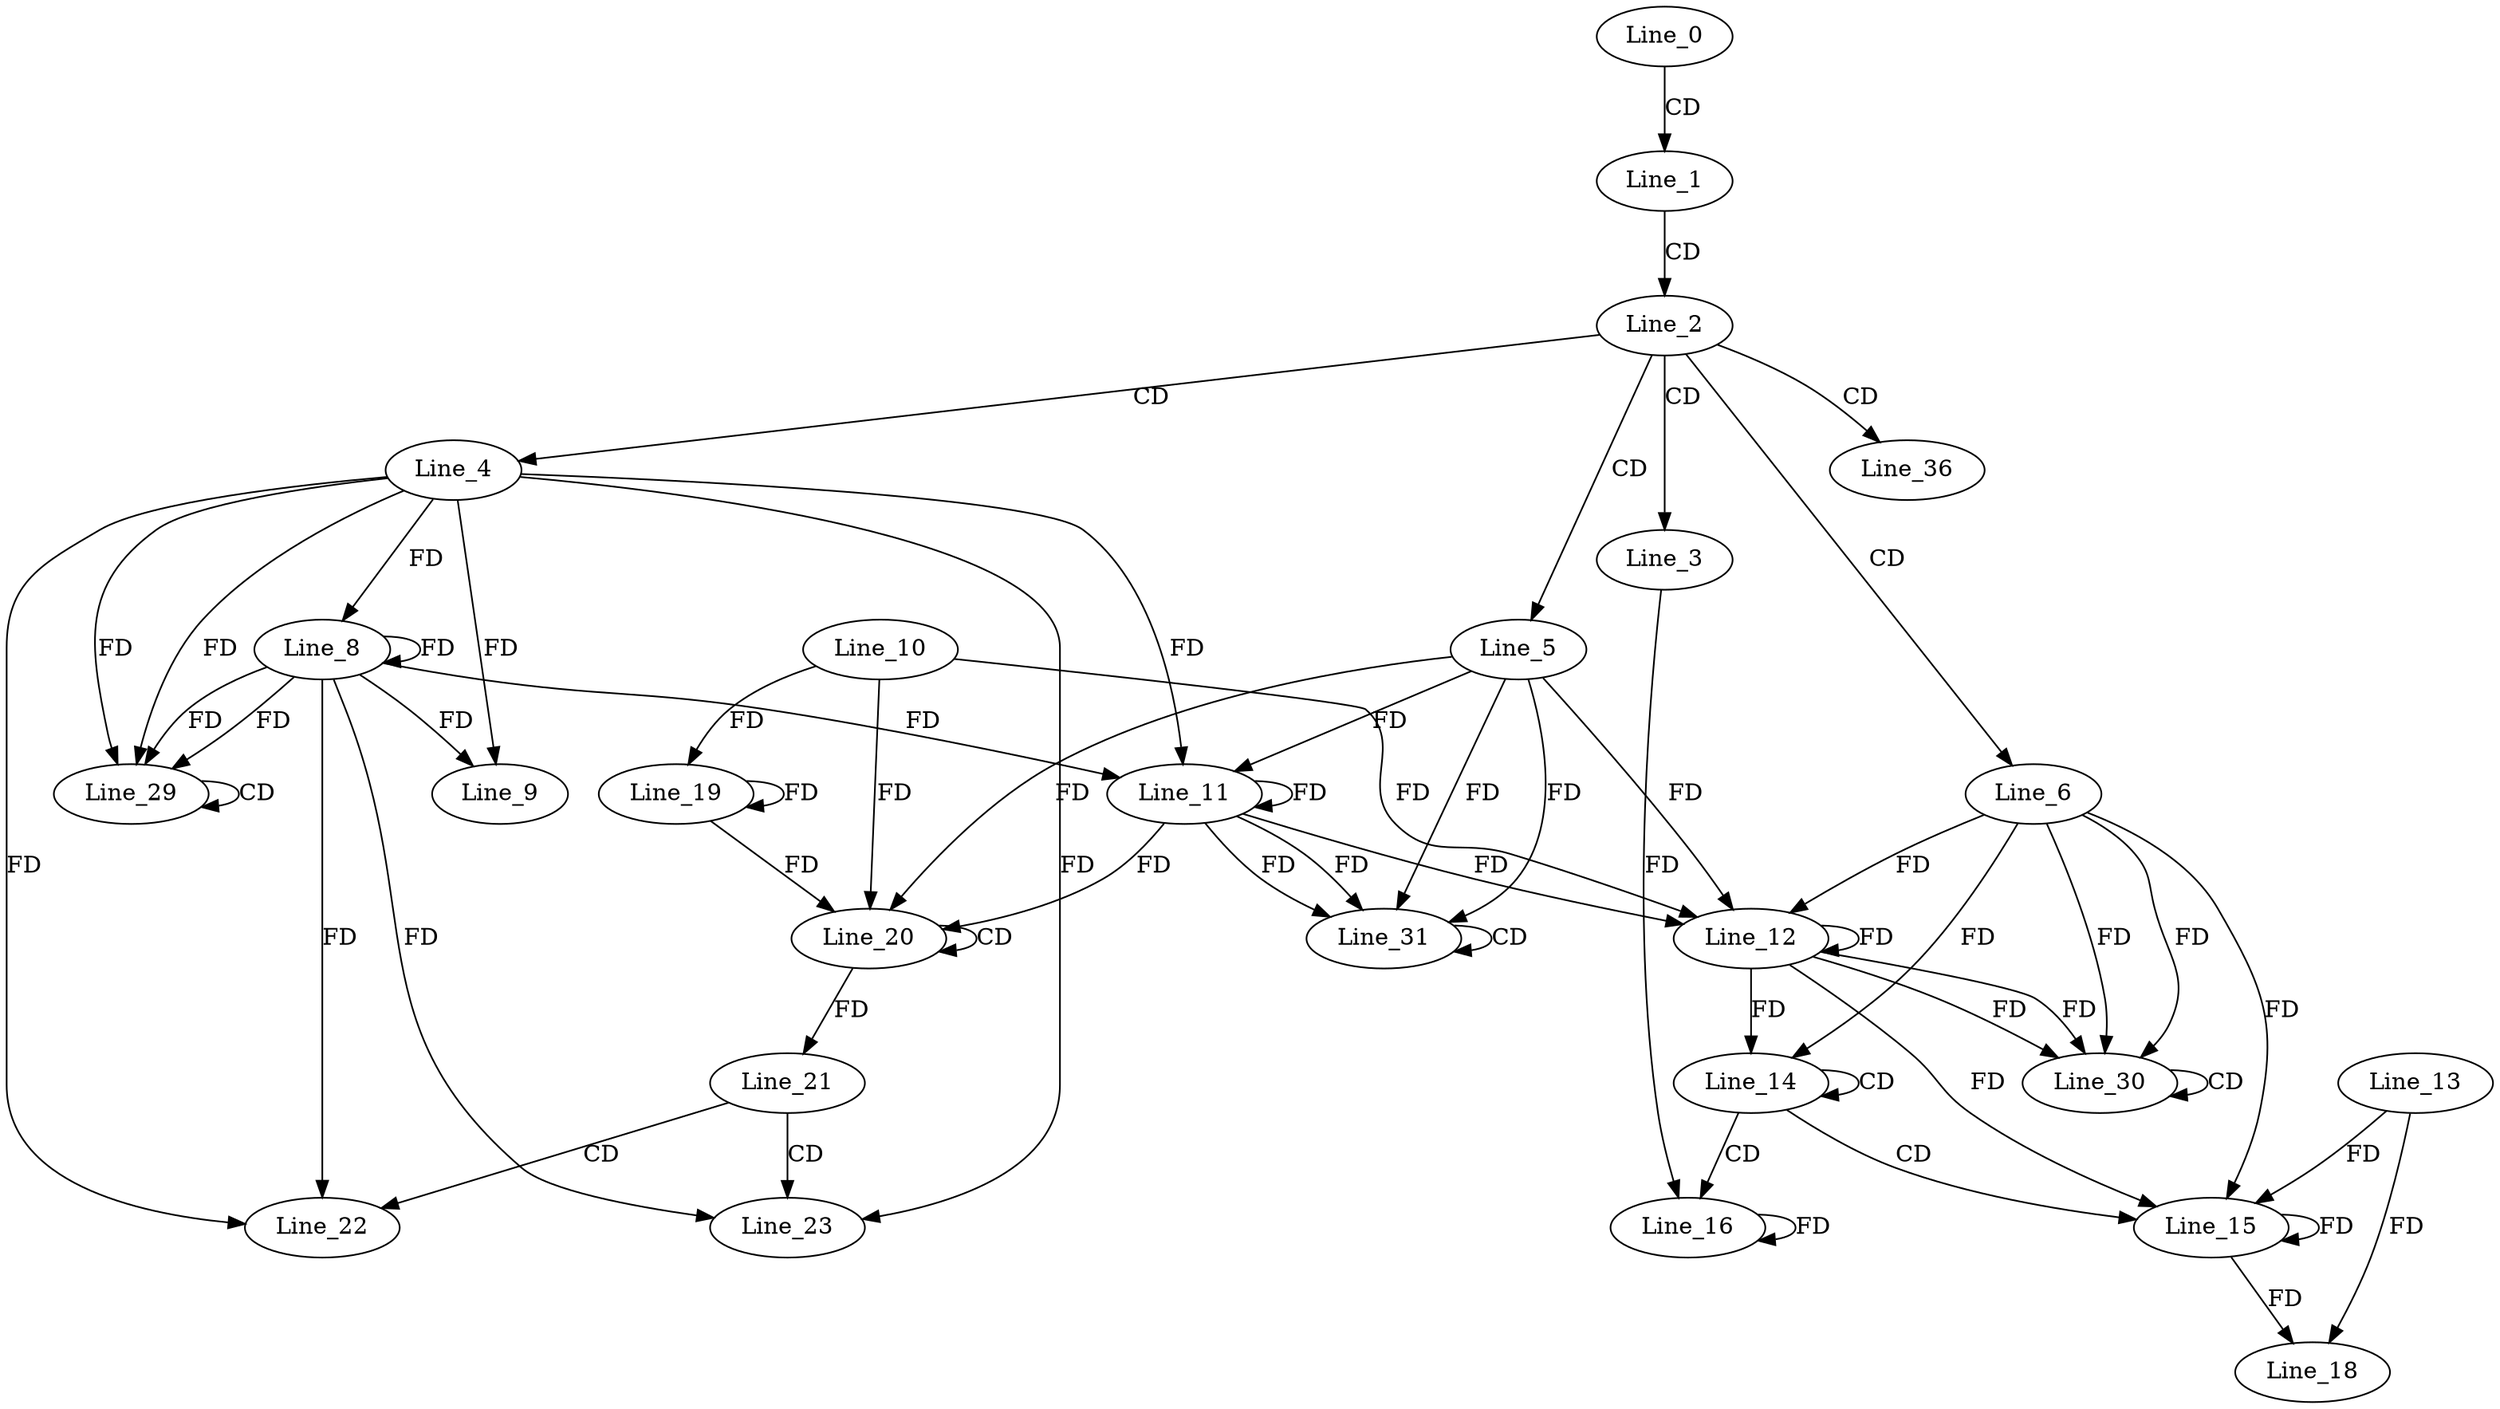 digraph G {
  Line_0;
  Line_1;
  Line_2;
  Line_3;
  Line_4;
  Line_5;
  Line_6;
  Line_8;
  Line_8;
  Line_9;
  Line_11;
  Line_11;
  Line_12;
  Line_12;
  Line_10;
  Line_14;
  Line_14;
  Line_15;
  Line_13;
  Line_15;
  Line_16;
  Line_16;
  Line_18;
  Line_19;
  Line_20;
  Line_20;
  Line_21;
  Line_22;
  Line_23;
  Line_29;
  Line_29;
  Line_30;
  Line_30;
  Line_31;
  Line_31;
  Line_36;
  Line_0 -> Line_1 [ label="CD" ];
  Line_1 -> Line_2 [ label="CD" ];
  Line_2 -> Line_3 [ label="CD" ];
  Line_2 -> Line_4 [ label="CD" ];
  Line_2 -> Line_5 [ label="CD" ];
  Line_2 -> Line_6 [ label="CD" ];
  Line_4 -> Line_8 [ label="FD" ];
  Line_8 -> Line_8 [ label="FD" ];
  Line_4 -> Line_9 [ label="FD" ];
  Line_8 -> Line_9 [ label="FD" ];
  Line_5 -> Line_11 [ label="FD" ];
  Line_11 -> Line_11 [ label="FD" ];
  Line_4 -> Line_11 [ label="FD" ];
  Line_8 -> Line_11 [ label="FD" ];
  Line_6 -> Line_12 [ label="FD" ];
  Line_12 -> Line_12 [ label="FD" ];
  Line_5 -> Line_12 [ label="FD" ];
  Line_11 -> Line_12 [ label="FD" ];
  Line_10 -> Line_12 [ label="FD" ];
  Line_14 -> Line_14 [ label="CD" ];
  Line_6 -> Line_14 [ label="FD" ];
  Line_12 -> Line_14 [ label="FD" ];
  Line_14 -> Line_15 [ label="CD" ];
  Line_15 -> Line_15 [ label="FD" ];
  Line_13 -> Line_15 [ label="FD" ];
  Line_6 -> Line_15 [ label="FD" ];
  Line_12 -> Line_15 [ label="FD" ];
  Line_14 -> Line_16 [ label="CD" ];
  Line_16 -> Line_16 [ label="FD" ];
  Line_3 -> Line_16 [ label="FD" ];
  Line_15 -> Line_18 [ label="FD" ];
  Line_13 -> Line_18 [ label="FD" ];
  Line_10 -> Line_19 [ label="FD" ];
  Line_19 -> Line_19 [ label="FD" ];
  Line_20 -> Line_20 [ label="CD" ];
  Line_5 -> Line_20 [ label="FD" ];
  Line_11 -> Line_20 [ label="FD" ];
  Line_10 -> Line_20 [ label="FD" ];
  Line_19 -> Line_20 [ label="FD" ];
  Line_20 -> Line_21 [ label="FD" ];
  Line_21 -> Line_22 [ label="CD" ];
  Line_4 -> Line_22 [ label="FD" ];
  Line_8 -> Line_22 [ label="FD" ];
  Line_21 -> Line_23 [ label="CD" ];
  Line_4 -> Line_23 [ label="FD" ];
  Line_8 -> Line_23 [ label="FD" ];
  Line_4 -> Line_29 [ label="FD" ];
  Line_8 -> Line_29 [ label="FD" ];
  Line_29 -> Line_29 [ label="CD" ];
  Line_4 -> Line_29 [ label="FD" ];
  Line_8 -> Line_29 [ label="FD" ];
  Line_6 -> Line_30 [ label="FD" ];
  Line_12 -> Line_30 [ label="FD" ];
  Line_30 -> Line_30 [ label="CD" ];
  Line_6 -> Line_30 [ label="FD" ];
  Line_12 -> Line_30 [ label="FD" ];
  Line_5 -> Line_31 [ label="FD" ];
  Line_11 -> Line_31 [ label="FD" ];
  Line_31 -> Line_31 [ label="CD" ];
  Line_5 -> Line_31 [ label="FD" ];
  Line_11 -> Line_31 [ label="FD" ];
  Line_2 -> Line_36 [ label="CD" ];
}
